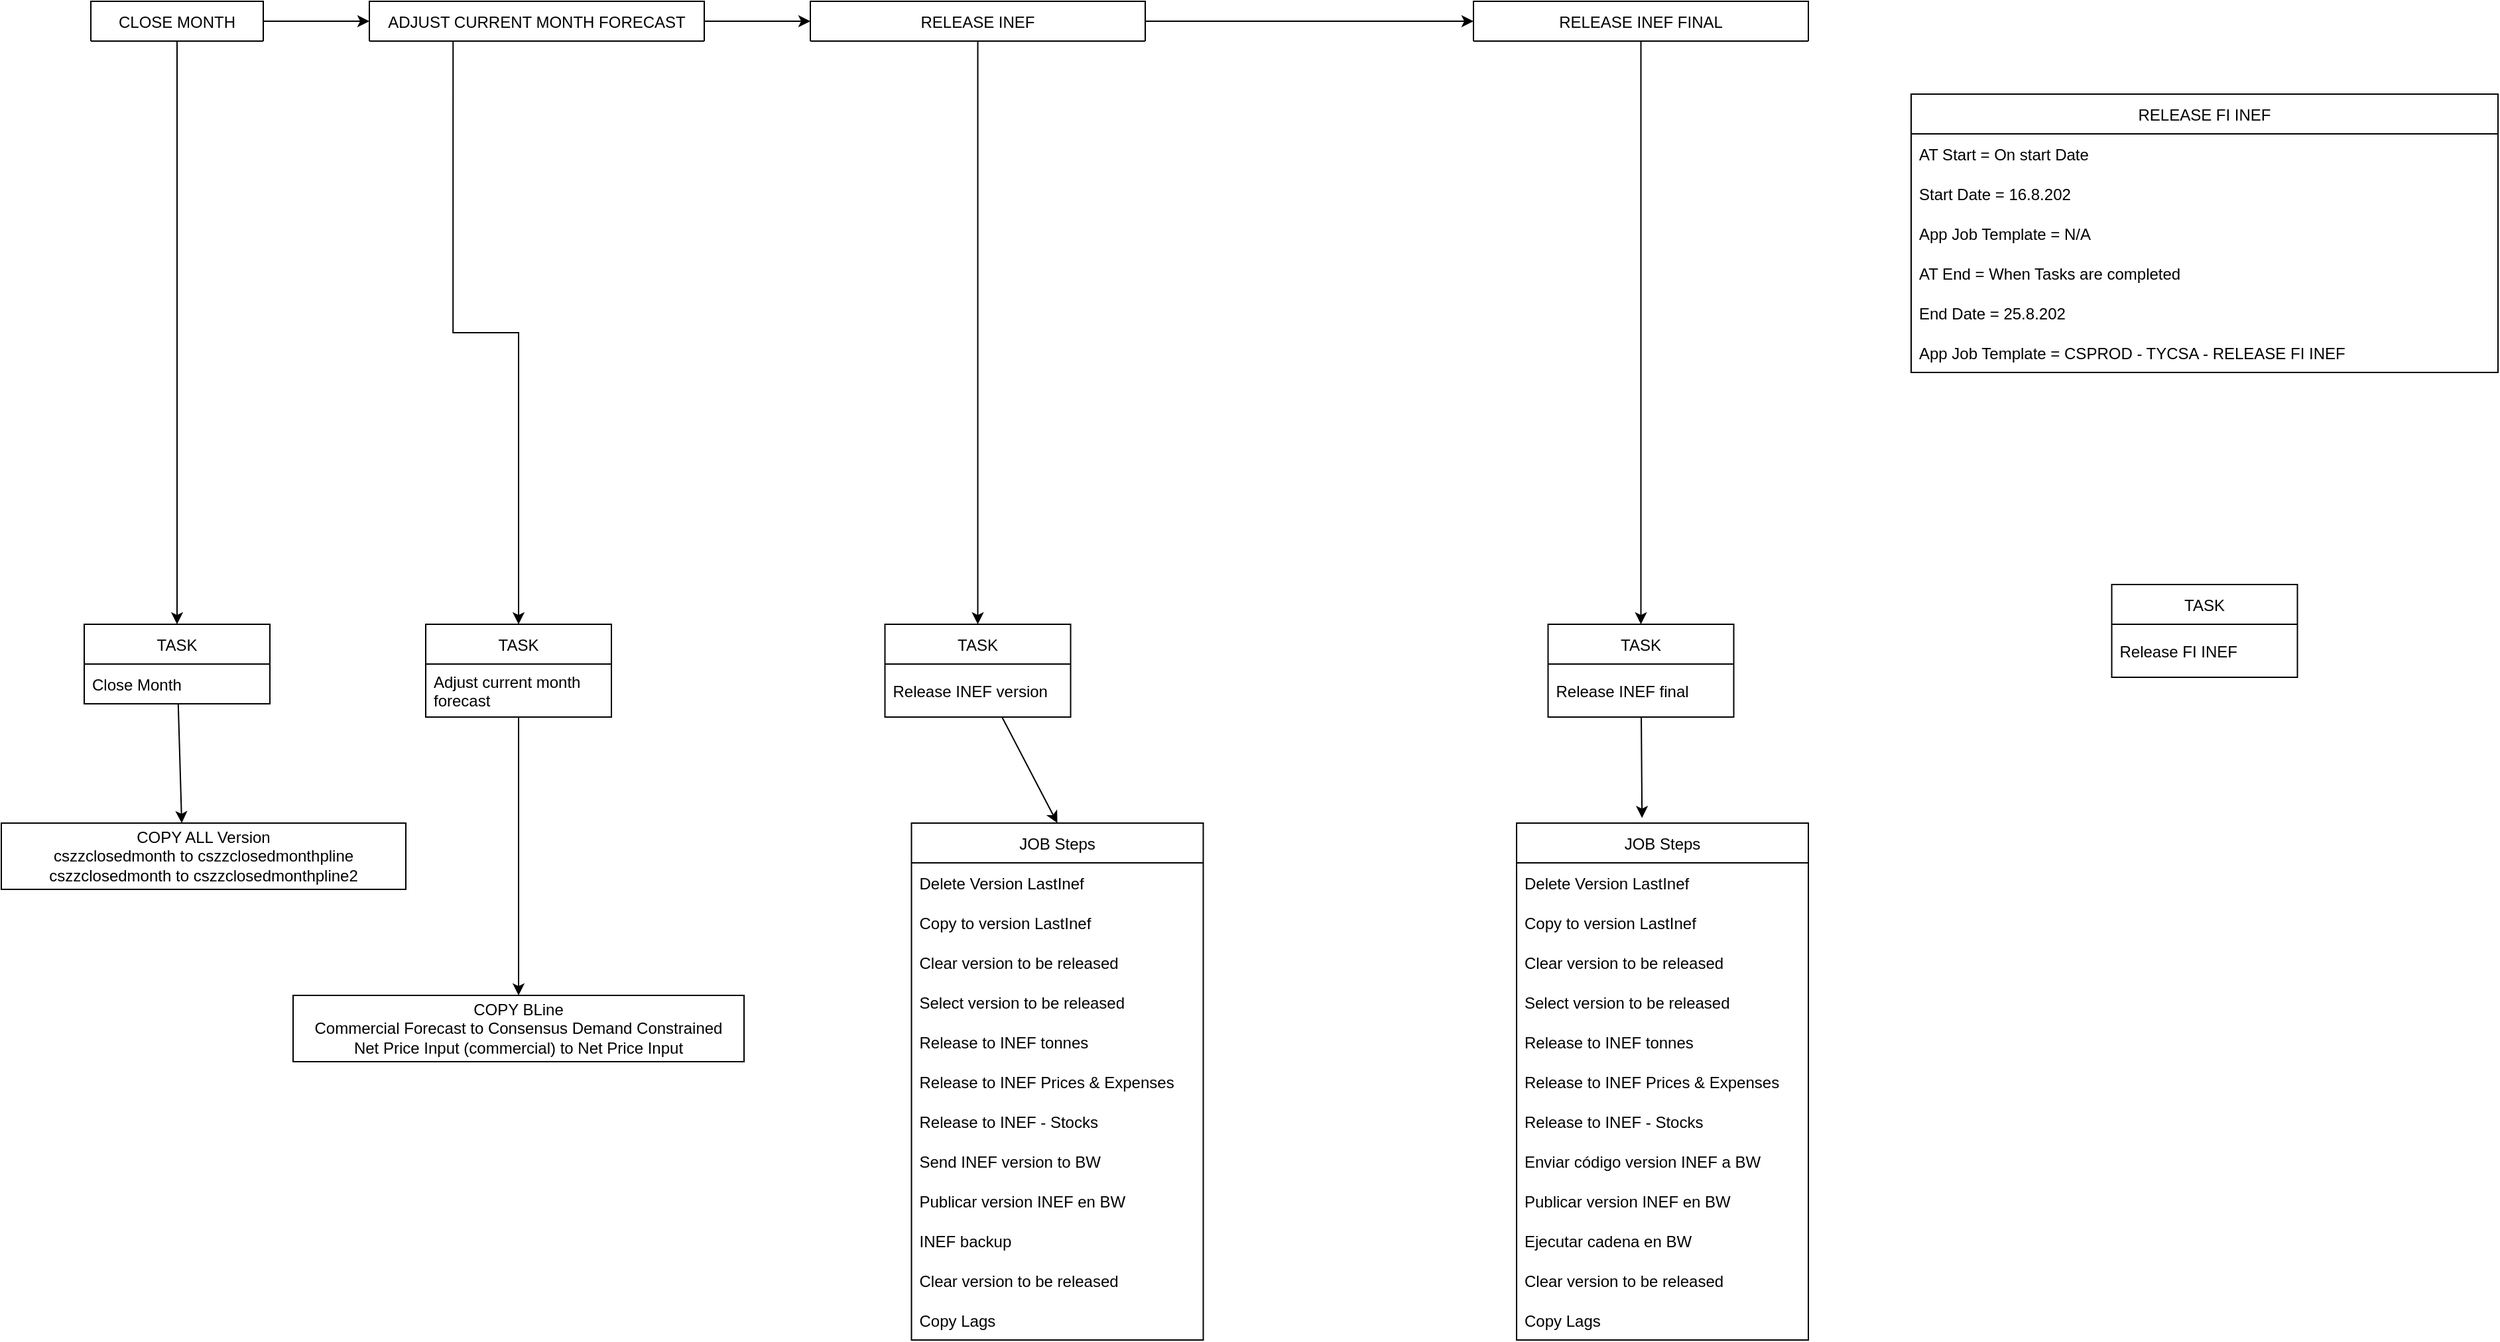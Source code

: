 <mxfile version="20.3.1" type="device"><diagram id="IsIGeIFpBF8-KVFA__dx" name="Página-1"><mxGraphModel dx="3080" dy="770" grid="1" gridSize="10" guides="1" tooltips="1" connect="1" arrows="1" fold="1" page="1" pageScale="1" pageWidth="827" pageHeight="1169" math="0" shadow="0"><root><mxCell id="0"/><mxCell id="1" parent="0"/><mxCell id="fGlH_KKCRGLDxlw9scHW-24" style="edgeStyle=orthogonalEdgeStyle;rounded=0;orthogonalLoop=1;jettySize=auto;html=1;exitX=0.5;exitY=1;exitDx=0;exitDy=0;entryX=0.5;entryY=0;entryDx=0;entryDy=0;" edge="1" parent="1" source="fGlH_KKCRGLDxlw9scHW-1" target="fGlH_KKCRGLDxlw9scHW-20"><mxGeometry relative="1" as="geometry"/></mxCell><mxCell id="fGlH_KKCRGLDxlw9scHW-33" value="" style="edgeStyle=orthogonalEdgeStyle;rounded=0;orthogonalLoop=1;jettySize=auto;html=1;" edge="1" parent="1" source="fGlH_KKCRGLDxlw9scHW-1" target="fGlH_KKCRGLDxlw9scHW-26"><mxGeometry relative="1" as="geometry"/></mxCell><mxCell id="fGlH_KKCRGLDxlw9scHW-1" value="CLOSE MONTH" style="swimlane;fontStyle=0;childLayout=stackLayout;horizontal=1;startSize=30;horizontalStack=0;resizeParent=1;resizeParentMax=0;resizeLast=0;collapsible=1;marginBottom=0;" vertex="1" collapsed="1" parent="1"><mxGeometry x="-1552.5" y="20" width="130" height="30" as="geometry"><mxRectangle x="40" y="80" width="330" height="210" as="alternateBounds"/></mxGeometry></mxCell><mxCell id="fGlH_KKCRGLDxlw9scHW-2" value="AT Start = On Start Date" style="text;strokeColor=none;fillColor=none;align=left;verticalAlign=middle;spacingLeft=4;spacingRight=4;overflow=hidden;points=[[0,0.5],[1,0.5]];portConstraint=eastwest;rotatable=0;" vertex="1" parent="fGlH_KKCRGLDxlw9scHW-1"><mxGeometry y="30" width="330" height="30" as="geometry"/></mxCell><mxCell id="fGlH_KKCRGLDxlw9scHW-6" value="Start Date = 01.9.202" style="text;strokeColor=none;fillColor=none;align=left;verticalAlign=middle;spacingLeft=4;spacingRight=4;overflow=hidden;points=[[0,0.5],[1,0.5]];portConstraint=eastwest;rotatable=0;" vertex="1" parent="fGlH_KKCRGLDxlw9scHW-1"><mxGeometry y="60" width="330" height="30" as="geometry"/></mxCell><mxCell id="fGlH_KKCRGLDxlw9scHW-5" value="App Job Template = N/A" style="text;strokeColor=none;fillColor=none;align=left;verticalAlign=middle;spacingLeft=4;spacingRight=4;overflow=hidden;points=[[0,0.5],[1,0.5]];portConstraint=eastwest;rotatable=0;" vertex="1" parent="fGlH_KKCRGLDxlw9scHW-1"><mxGeometry y="90" width="330" height="30" as="geometry"/></mxCell><mxCell id="fGlH_KKCRGLDxlw9scHW-3" value="AT End = When Tasks are completed" style="text;strokeColor=none;fillColor=none;align=left;verticalAlign=middle;spacingLeft=4;spacingRight=4;overflow=hidden;points=[[0,0.5],[1,0.5]];portConstraint=eastwest;rotatable=0;" vertex="1" parent="fGlH_KKCRGLDxlw9scHW-1"><mxGeometry y="120" width="330" height="30" as="geometry"/></mxCell><mxCell id="fGlH_KKCRGLDxlw9scHW-4" value="End Date = 03.8.202" style="text;strokeColor=none;fillColor=none;align=left;verticalAlign=middle;spacingLeft=4;spacingRight=4;overflow=hidden;points=[[0,0.5],[1,0.5]];portConstraint=eastwest;rotatable=0;" vertex="1" parent="fGlH_KKCRGLDxlw9scHW-1"><mxGeometry y="150" width="330" height="30" as="geometry"/></mxCell><mxCell id="fGlH_KKCRGLDxlw9scHW-7" value="App Job Template = CSPROD - TYCSA - CLOSE MONTH" style="text;strokeColor=none;fillColor=none;align=left;verticalAlign=middle;spacingLeft=4;spacingRight=4;overflow=hidden;points=[[0,0.5],[1,0.5]];portConstraint=eastwest;rotatable=0;" vertex="1" parent="fGlH_KKCRGLDxlw9scHW-1"><mxGeometry y="180" width="330" height="30" as="geometry"/></mxCell><mxCell id="fGlH_KKCRGLDxlw9scHW-16" value="COPY ALL Version&lt;br&gt;cszzclosedmonth to cszzclosedmonthpline&lt;br&gt;cszzclosedmonth to cszzclosedmonthpline2" style="whiteSpace=wrap;html=1;fontStyle=0;startSize=30;" vertex="1" parent="1"><mxGeometry x="-1620" y="640" width="305" height="50" as="geometry"/></mxCell><mxCell id="fGlH_KKCRGLDxlw9scHW-20" value="TASK" style="swimlane;fontStyle=0;childLayout=stackLayout;horizontal=1;startSize=30;horizontalStack=0;resizeParent=1;resizeParentMax=0;resizeLast=0;collapsible=1;marginBottom=0;" vertex="1" parent="1"><mxGeometry x="-1557.5" y="490" width="140" height="60" as="geometry"/></mxCell><mxCell id="fGlH_KKCRGLDxlw9scHW-21" value="Close Month" style="text;strokeColor=none;fillColor=none;align=left;verticalAlign=middle;spacingLeft=4;spacingRight=4;overflow=hidden;points=[[0,0.5],[1,0.5]];portConstraint=eastwest;rotatable=0;" vertex="1" parent="fGlH_KKCRGLDxlw9scHW-20"><mxGeometry y="30" width="140" height="30" as="geometry"/></mxCell><mxCell id="fGlH_KKCRGLDxlw9scHW-37" style="edgeStyle=orthogonalEdgeStyle;rounded=0;orthogonalLoop=1;jettySize=auto;html=1;exitX=0.25;exitY=1;exitDx=0;exitDy=0;" edge="1" parent="1" source="fGlH_KKCRGLDxlw9scHW-26" target="fGlH_KKCRGLDxlw9scHW-35"><mxGeometry relative="1" as="geometry"/></mxCell><mxCell id="fGlH_KKCRGLDxlw9scHW-46" value="" style="edgeStyle=orthogonalEdgeStyle;rounded=0;orthogonalLoop=1;jettySize=auto;html=1;" edge="1" parent="1" source="fGlH_KKCRGLDxlw9scHW-26" target="fGlH_KKCRGLDxlw9scHW-39"><mxGeometry relative="1" as="geometry"/></mxCell><mxCell id="fGlH_KKCRGLDxlw9scHW-26" value="ADJUST CURRENT MONTH FORECAST" style="swimlane;fontStyle=0;childLayout=stackLayout;horizontal=1;startSize=30;horizontalStack=0;resizeParent=1;resizeParentMax=0;resizeLast=0;collapsible=1;marginBottom=0;" vertex="1" collapsed="1" parent="1"><mxGeometry x="-1342.5" y="20" width="252.5" height="30" as="geometry"><mxRectangle x="-1342.5" y="20" width="442.5" height="210" as="alternateBounds"/></mxGeometry></mxCell><mxCell id="fGlH_KKCRGLDxlw9scHW-27" value="AT Start = When previous step is completed" style="text;strokeColor=none;fillColor=none;align=left;verticalAlign=middle;spacingLeft=4;spacingRight=4;overflow=hidden;points=[[0,0.5],[1,0.5]];portConstraint=eastwest;rotatable=0;" vertex="1" parent="fGlH_KKCRGLDxlw9scHW-26"><mxGeometry y="30" width="442.5" height="30" as="geometry"/></mxCell><mxCell id="fGlH_KKCRGLDxlw9scHW-28" value="Start Date = 06.8.202" style="text;strokeColor=none;fillColor=none;align=left;verticalAlign=middle;spacingLeft=4;spacingRight=4;overflow=hidden;points=[[0,0.5],[1,0.5]];portConstraint=eastwest;rotatable=0;" vertex="1" parent="fGlH_KKCRGLDxlw9scHW-26"><mxGeometry y="60" width="442.5" height="30" as="geometry"/></mxCell><mxCell id="fGlH_KKCRGLDxlw9scHW-29" value="App Job Template = N/A" style="text;strokeColor=none;fillColor=none;align=left;verticalAlign=middle;spacingLeft=4;spacingRight=4;overflow=hidden;points=[[0,0.5],[1,0.5]];portConstraint=eastwest;rotatable=0;" vertex="1" parent="fGlH_KKCRGLDxlw9scHW-26"><mxGeometry y="90" width="442.5" height="30" as="geometry"/></mxCell><mxCell id="fGlH_KKCRGLDxlw9scHW-30" value="AT End = When Tasks are completed" style="text;strokeColor=none;fillColor=none;align=left;verticalAlign=middle;spacingLeft=4;spacingRight=4;overflow=hidden;points=[[0,0.5],[1,0.5]];portConstraint=eastwest;rotatable=0;" vertex="1" parent="fGlH_KKCRGLDxlw9scHW-26"><mxGeometry y="120" width="442.5" height="30" as="geometry"/></mxCell><mxCell id="fGlH_KKCRGLDxlw9scHW-31" value="End Date = 08.8.202" style="text;strokeColor=none;fillColor=none;align=left;verticalAlign=middle;spacingLeft=4;spacingRight=4;overflow=hidden;points=[[0,0.5],[1,0.5]];portConstraint=eastwest;rotatable=0;" vertex="1" parent="fGlH_KKCRGLDxlw9scHW-26"><mxGeometry y="150" width="442.5" height="30" as="geometry"/></mxCell><mxCell id="fGlH_KKCRGLDxlw9scHW-32" value="App Job Template = CSPROD - TYCSA - COPY HIGH/LOW TO CONSTRAINED" style="text;strokeColor=none;fillColor=none;align=left;verticalAlign=middle;spacingLeft=4;spacingRight=4;overflow=hidden;points=[[0,0.5],[1,0.5]];portConstraint=eastwest;rotatable=0;" vertex="1" parent="fGlH_KKCRGLDxlw9scHW-26"><mxGeometry y="180" width="442.5" height="30" as="geometry"/></mxCell><mxCell id="fGlH_KKCRGLDxlw9scHW-35" value="TASK" style="swimlane;fontStyle=0;childLayout=stackLayout;horizontal=1;startSize=30;horizontalStack=0;resizeParent=1;resizeParentMax=0;resizeLast=0;collapsible=1;marginBottom=0;" vertex="1" parent="1"><mxGeometry x="-1300" y="490" width="140" height="70" as="geometry"/></mxCell><mxCell id="fGlH_KKCRGLDxlw9scHW-36" value="Adjust current month&#10;forecast" style="text;strokeColor=none;fillColor=none;align=left;verticalAlign=middle;spacingLeft=4;spacingRight=4;overflow=hidden;points=[[0,0.5],[1,0.5]];portConstraint=eastwest;rotatable=0;" vertex="1" parent="fGlH_KKCRGLDxlw9scHW-35"><mxGeometry y="30" width="140" height="40" as="geometry"/></mxCell><mxCell id="fGlH_KKCRGLDxlw9scHW-38" value="COPY BLine&lt;br&gt;Commercial Forecast to Consensus Demand Constrained&lt;br&gt;Net Price Input (commercial) to Net Price Input" style="whiteSpace=wrap;html=1;fontStyle=0;startSize=30;" vertex="1" parent="1"><mxGeometry x="-1400" y="770" width="340" height="50" as="geometry"/></mxCell><mxCell id="fGlH_KKCRGLDxlw9scHW-79" value="" style="edgeStyle=orthogonalEdgeStyle;rounded=0;orthogonalLoop=1;jettySize=auto;html=1;" edge="1" parent="1" source="fGlH_KKCRGLDxlw9scHW-39" target="fGlH_KKCRGLDxlw9scHW-72"><mxGeometry relative="1" as="geometry"/></mxCell><mxCell id="fGlH_KKCRGLDxlw9scHW-39" value="RELEASE INEF" style="swimlane;fontStyle=0;childLayout=stackLayout;horizontal=1;startSize=30;horizontalStack=0;resizeParent=1;resizeParentMax=0;resizeLast=0;collapsible=1;marginBottom=0;" vertex="1" collapsed="1" parent="1"><mxGeometry x="-1010" y="20" width="252.5" height="30" as="geometry"><mxRectangle x="-1010" y="20" width="442.5" height="210" as="alternateBounds"/></mxGeometry></mxCell><mxCell id="fGlH_KKCRGLDxlw9scHW-40" value="AT Start = When previous step is completed" style="text;strokeColor=none;fillColor=none;align=left;verticalAlign=middle;spacingLeft=4;spacingRight=4;overflow=hidden;points=[[0,0.5],[1,0.5]];portConstraint=eastwest;rotatable=0;" vertex="1" parent="fGlH_KKCRGLDxlw9scHW-39"><mxGeometry y="30" width="442.5" height="30" as="geometry"/></mxCell><mxCell id="fGlH_KKCRGLDxlw9scHW-41" value="Start Date = 09.8.202" style="text;strokeColor=none;fillColor=none;align=left;verticalAlign=middle;spacingLeft=4;spacingRight=4;overflow=hidden;points=[[0,0.5],[1,0.5]];portConstraint=eastwest;rotatable=0;" vertex="1" parent="fGlH_KKCRGLDxlw9scHW-39"><mxGeometry y="60" width="442.5" height="30" as="geometry"/></mxCell><mxCell id="fGlH_KKCRGLDxlw9scHW-42" value="App Job Template = N/A" style="text;strokeColor=none;fillColor=none;align=left;verticalAlign=middle;spacingLeft=4;spacingRight=4;overflow=hidden;points=[[0,0.5],[1,0.5]];portConstraint=eastwest;rotatable=0;" vertex="1" parent="fGlH_KKCRGLDxlw9scHW-39"><mxGeometry y="90" width="442.5" height="30" as="geometry"/></mxCell><mxCell id="fGlH_KKCRGLDxlw9scHW-43" value="AT End = When Tasks are completed" style="text;strokeColor=none;fillColor=none;align=left;verticalAlign=middle;spacingLeft=4;spacingRight=4;overflow=hidden;points=[[0,0.5],[1,0.5]];portConstraint=eastwest;rotatable=0;" vertex="1" parent="fGlH_KKCRGLDxlw9scHW-39"><mxGeometry y="120" width="442.5" height="30" as="geometry"/></mxCell><mxCell id="fGlH_KKCRGLDxlw9scHW-44" value="End Date = 10.8.202" style="text;strokeColor=none;fillColor=none;align=left;verticalAlign=middle;spacingLeft=4;spacingRight=4;overflow=hidden;points=[[0,0.5],[1,0.5]];portConstraint=eastwest;rotatable=0;" vertex="1" parent="fGlH_KKCRGLDxlw9scHW-39"><mxGeometry y="150" width="442.5" height="30" as="geometry"/></mxCell><mxCell id="fGlH_KKCRGLDxlw9scHW-45" value="App Job Template = CSPROD - TYCSA - RELEASE TO INEF" style="text;strokeColor=none;fillColor=none;align=left;verticalAlign=middle;spacingLeft=4;spacingRight=4;overflow=hidden;points=[[0,0.5],[1,0.5]];portConstraint=eastwest;rotatable=0;" vertex="1" parent="fGlH_KKCRGLDxlw9scHW-39"><mxGeometry y="180" width="442.5" height="30" as="geometry"/></mxCell><mxCell id="fGlH_KKCRGLDxlw9scHW-47" value="" style="endArrow=classic;html=1;rounded=0;" edge="1" parent="1" source="fGlH_KKCRGLDxlw9scHW-35" target="fGlH_KKCRGLDxlw9scHW-38"><mxGeometry width="50" height="50" relative="1" as="geometry"><mxPoint x="-1100" y="630" as="sourcePoint"/><mxPoint x="-1050" y="580" as="targetPoint"/></mxGeometry></mxCell><mxCell id="fGlH_KKCRGLDxlw9scHW-48" value="TASK" style="swimlane;fontStyle=0;childLayout=stackLayout;horizontal=1;startSize=30;horizontalStack=0;resizeParent=1;resizeParentMax=0;resizeLast=0;collapsible=1;marginBottom=0;" vertex="1" parent="1"><mxGeometry x="-953.75" y="490" width="140" height="70" as="geometry"><mxRectangle x="-953.75" y="490" width="70" height="30" as="alternateBounds"/></mxGeometry></mxCell><mxCell id="fGlH_KKCRGLDxlw9scHW-49" value="Release INEF version" style="text;strokeColor=none;fillColor=none;align=left;verticalAlign=middle;spacingLeft=4;spacingRight=4;overflow=hidden;points=[[0,0.5],[1,0.5]];portConstraint=eastwest;rotatable=0;" vertex="1" parent="fGlH_KKCRGLDxlw9scHW-48"><mxGeometry y="30" width="140" height="40" as="geometry"/></mxCell><mxCell id="fGlH_KKCRGLDxlw9scHW-50" value="" style="endArrow=classic;html=1;rounded=0;entryX=0.5;entryY=0;entryDx=0;entryDy=0;" edge="1" parent="1" source="fGlH_KKCRGLDxlw9scHW-39" target="fGlH_KKCRGLDxlw9scHW-48"><mxGeometry width="50" height="50" relative="1" as="geometry"><mxPoint x="-1100" y="380" as="sourcePoint"/><mxPoint x="-1050" y="330" as="targetPoint"/></mxGeometry></mxCell><mxCell id="fGlH_KKCRGLDxlw9scHW-52" value="JOB Steps" style="swimlane;fontStyle=0;childLayout=stackLayout;horizontal=1;startSize=30;horizontalStack=0;resizeParent=1;resizeParentMax=0;resizeLast=0;collapsible=1;marginBottom=0;" vertex="1" parent="1"><mxGeometry x="-933.75" y="640" width="220" height="390" as="geometry"><mxRectangle x="-933.75" y="640" width="100" height="30" as="alternateBounds"/></mxGeometry></mxCell><mxCell id="fGlH_KKCRGLDxlw9scHW-53" value="Delete Version LastInef" style="text;strokeColor=none;fillColor=none;align=left;verticalAlign=middle;spacingLeft=4;spacingRight=4;overflow=hidden;points=[[0,0.5],[1,0.5]];portConstraint=eastwest;rotatable=0;" vertex="1" parent="fGlH_KKCRGLDxlw9scHW-52"><mxGeometry y="30" width="220" height="30" as="geometry"/></mxCell><mxCell id="fGlH_KKCRGLDxlw9scHW-54" value="Copy to version LastInef" style="text;strokeColor=none;fillColor=none;align=left;verticalAlign=middle;spacingLeft=4;spacingRight=4;overflow=hidden;points=[[0,0.5],[1,0.5]];portConstraint=eastwest;rotatable=0;" vertex="1" parent="fGlH_KKCRGLDxlw9scHW-52"><mxGeometry y="60" width="220" height="30" as="geometry"/></mxCell><mxCell id="fGlH_KKCRGLDxlw9scHW-55" value="Clear version to be released" style="text;strokeColor=none;fillColor=none;align=left;verticalAlign=middle;spacingLeft=4;spacingRight=4;overflow=hidden;points=[[0,0.5],[1,0.5]];portConstraint=eastwest;rotatable=0;" vertex="1" parent="fGlH_KKCRGLDxlw9scHW-52"><mxGeometry y="90" width="220" height="30" as="geometry"/></mxCell><mxCell id="fGlH_KKCRGLDxlw9scHW-56" value="Select version to be released" style="text;strokeColor=none;fillColor=none;align=left;verticalAlign=middle;spacingLeft=4;spacingRight=4;overflow=hidden;points=[[0,0.5],[1,0.5]];portConstraint=eastwest;rotatable=0;" vertex="1" parent="fGlH_KKCRGLDxlw9scHW-52"><mxGeometry y="120" width="220" height="30" as="geometry"/></mxCell><mxCell id="fGlH_KKCRGLDxlw9scHW-57" value="Release to INEF tonnes" style="text;strokeColor=none;fillColor=none;align=left;verticalAlign=middle;spacingLeft=4;spacingRight=4;overflow=hidden;points=[[0,0.5],[1,0.5]];portConstraint=eastwest;rotatable=0;" vertex="1" parent="fGlH_KKCRGLDxlw9scHW-52"><mxGeometry y="150" width="220" height="30" as="geometry"/></mxCell><mxCell id="fGlH_KKCRGLDxlw9scHW-58" value="Release to INEF Prices &amp; Expenses" style="text;strokeColor=none;fillColor=none;align=left;verticalAlign=middle;spacingLeft=4;spacingRight=4;overflow=hidden;points=[[0,0.5],[1,0.5]];portConstraint=eastwest;rotatable=0;" vertex="1" parent="fGlH_KKCRGLDxlw9scHW-52"><mxGeometry y="180" width="220" height="30" as="geometry"/></mxCell><mxCell id="fGlH_KKCRGLDxlw9scHW-59" value="Release to INEF - Stocks" style="text;strokeColor=none;fillColor=none;align=left;verticalAlign=middle;spacingLeft=4;spacingRight=4;overflow=hidden;points=[[0,0.5],[1,0.5]];portConstraint=eastwest;rotatable=0;" vertex="1" parent="fGlH_KKCRGLDxlw9scHW-52"><mxGeometry y="210" width="220" height="30" as="geometry"/></mxCell><mxCell id="fGlH_KKCRGLDxlw9scHW-60" value="Send INEF version to BW" style="text;strokeColor=none;fillColor=none;align=left;verticalAlign=middle;spacingLeft=4;spacingRight=4;overflow=hidden;points=[[0,0.5],[1,0.5]];portConstraint=eastwest;rotatable=0;" vertex="1" parent="fGlH_KKCRGLDxlw9scHW-52"><mxGeometry y="240" width="220" height="30" as="geometry"/></mxCell><mxCell id="fGlH_KKCRGLDxlw9scHW-65" value="Publicar version INEF en BW" style="text;strokeColor=none;fillColor=none;align=left;verticalAlign=middle;spacingLeft=4;spacingRight=4;overflow=hidden;points=[[0,0.5],[1,0.5]];portConstraint=eastwest;rotatable=0;" vertex="1" parent="fGlH_KKCRGLDxlw9scHW-52"><mxGeometry y="270" width="220" height="30" as="geometry"/></mxCell><mxCell id="fGlH_KKCRGLDxlw9scHW-66" value="INEF backup" style="text;strokeColor=none;fillColor=none;align=left;verticalAlign=middle;spacingLeft=4;spacingRight=4;overflow=hidden;points=[[0,0.5],[1,0.5]];portConstraint=eastwest;rotatable=0;" vertex="1" parent="fGlH_KKCRGLDxlw9scHW-52"><mxGeometry y="300" width="220" height="30" as="geometry"/></mxCell><mxCell id="fGlH_KKCRGLDxlw9scHW-67" value="Clear version to be released" style="text;strokeColor=none;fillColor=none;align=left;verticalAlign=middle;spacingLeft=4;spacingRight=4;overflow=hidden;points=[[0,0.5],[1,0.5]];portConstraint=eastwest;rotatable=0;" vertex="1" parent="fGlH_KKCRGLDxlw9scHW-52"><mxGeometry y="330" width="220" height="30" as="geometry"/></mxCell><mxCell id="fGlH_KKCRGLDxlw9scHW-68" value="Copy Lags" style="text;strokeColor=none;fillColor=none;align=left;verticalAlign=middle;spacingLeft=4;spacingRight=4;overflow=hidden;points=[[0,0.5],[1,0.5]];portConstraint=eastwest;rotatable=0;" vertex="1" parent="fGlH_KKCRGLDxlw9scHW-52"><mxGeometry y="360" width="220" height="30" as="geometry"/></mxCell><mxCell id="fGlH_KKCRGLDxlw9scHW-69" value="" style="endArrow=classic;html=1;rounded=0;entryX=0.5;entryY=0;entryDx=0;entryDy=0;" edge="1" parent="1" source="fGlH_KKCRGLDxlw9scHW-48" target="fGlH_KKCRGLDxlw9scHW-52"><mxGeometry width="50" height="50" relative="1" as="geometry"><mxPoint x="-1100" y="690" as="sourcePoint"/><mxPoint x="-1050" y="640" as="targetPoint"/></mxGeometry></mxCell><mxCell id="fGlH_KKCRGLDxlw9scHW-71" value="" style="endArrow=classic;html=1;rounded=0;entryX=0.446;entryY=0;entryDx=0;entryDy=0;entryPerimeter=0;" edge="1" parent="1" source="fGlH_KKCRGLDxlw9scHW-20" target="fGlH_KKCRGLDxlw9scHW-16"><mxGeometry width="50" height="50" relative="1" as="geometry"><mxPoint x="-1100" y="690" as="sourcePoint"/><mxPoint x="-1050" y="640" as="targetPoint"/></mxGeometry></mxCell><mxCell id="fGlH_KKCRGLDxlw9scHW-72" value="RELEASE INEF FINAL" style="swimlane;fontStyle=0;childLayout=stackLayout;horizontal=1;startSize=30;horizontalStack=0;resizeParent=1;resizeParentMax=0;resizeLast=0;collapsible=1;marginBottom=0;" vertex="1" collapsed="1" parent="1"><mxGeometry x="-510" y="20" width="252.5" height="30" as="geometry"><mxRectangle x="-510" y="20" width="442.5" height="210" as="alternateBounds"/></mxGeometry></mxCell><mxCell id="fGlH_KKCRGLDxlw9scHW-73" value="AT Start = When previous step is completed" style="text;strokeColor=none;fillColor=none;align=left;verticalAlign=middle;spacingLeft=4;spacingRight=4;overflow=hidden;points=[[0,0.5],[1,0.5]];portConstraint=eastwest;rotatable=0;" vertex="1" parent="fGlH_KKCRGLDxlw9scHW-72"><mxGeometry y="30" width="442.5" height="30" as="geometry"/></mxCell><mxCell id="fGlH_KKCRGLDxlw9scHW-74" value="Start Date = 10.8.202" style="text;strokeColor=none;fillColor=none;align=left;verticalAlign=middle;spacingLeft=4;spacingRight=4;overflow=hidden;points=[[0,0.5],[1,0.5]];portConstraint=eastwest;rotatable=0;" vertex="1" parent="fGlH_KKCRGLDxlw9scHW-72"><mxGeometry y="60" width="442.5" height="30" as="geometry"/></mxCell><mxCell id="fGlH_KKCRGLDxlw9scHW-75" value="App Job Template = N/A" style="text;strokeColor=none;fillColor=none;align=left;verticalAlign=middle;spacingLeft=4;spacingRight=4;overflow=hidden;points=[[0,0.5],[1,0.5]];portConstraint=eastwest;rotatable=0;" vertex="1" parent="fGlH_KKCRGLDxlw9scHW-72"><mxGeometry y="90" width="442.5" height="30" as="geometry"/></mxCell><mxCell id="fGlH_KKCRGLDxlw9scHW-76" value="AT End = When Tasks are completed" style="text;strokeColor=none;fillColor=none;align=left;verticalAlign=middle;spacingLeft=4;spacingRight=4;overflow=hidden;points=[[0,0.5],[1,0.5]];portConstraint=eastwest;rotatable=0;" vertex="1" parent="fGlH_KKCRGLDxlw9scHW-72"><mxGeometry y="120" width="442.5" height="30" as="geometry"/></mxCell><mxCell id="fGlH_KKCRGLDxlw9scHW-77" value="End Date = 10.8.202" style="text;strokeColor=none;fillColor=none;align=left;verticalAlign=middle;spacingLeft=4;spacingRight=4;overflow=hidden;points=[[0,0.5],[1,0.5]];portConstraint=eastwest;rotatable=0;" vertex="1" parent="fGlH_KKCRGLDxlw9scHW-72"><mxGeometry y="150" width="442.5" height="30" as="geometry"/></mxCell><mxCell id="fGlH_KKCRGLDxlw9scHW-78" value="App Job Template = CSPROD - TYCSA - REDO INEF" style="text;strokeColor=none;fillColor=none;align=left;verticalAlign=middle;spacingLeft=4;spacingRight=4;overflow=hidden;points=[[0,0.5],[1,0.5]];portConstraint=eastwest;rotatable=0;" vertex="1" parent="fGlH_KKCRGLDxlw9scHW-72"><mxGeometry y="180" width="442.5" height="30" as="geometry"/></mxCell><mxCell id="fGlH_KKCRGLDxlw9scHW-80" value="TASK" style="swimlane;fontStyle=0;childLayout=stackLayout;horizontal=1;startSize=30;horizontalStack=0;resizeParent=1;resizeParentMax=0;resizeLast=0;collapsible=1;marginBottom=0;" vertex="1" parent="1"><mxGeometry x="-453.75" y="490" width="140" height="70" as="geometry"><mxRectangle x="-953.75" y="490" width="70" height="30" as="alternateBounds"/></mxGeometry></mxCell><mxCell id="fGlH_KKCRGLDxlw9scHW-81" value="Release INEF final" style="text;strokeColor=none;fillColor=none;align=left;verticalAlign=middle;spacingLeft=4;spacingRight=4;overflow=hidden;points=[[0,0.5],[1,0.5]];portConstraint=eastwest;rotatable=0;" vertex="1" parent="fGlH_KKCRGLDxlw9scHW-80"><mxGeometry y="30" width="140" height="40" as="geometry"/></mxCell><mxCell id="fGlH_KKCRGLDxlw9scHW-82" value="JOB Steps" style="swimlane;fontStyle=0;childLayout=stackLayout;horizontal=1;startSize=30;horizontalStack=0;resizeParent=1;resizeParentMax=0;resizeLast=0;collapsible=1;marginBottom=0;" vertex="1" parent="1"><mxGeometry x="-477.5" y="640" width="220" height="390" as="geometry"><mxRectangle x="-933.75" y="640" width="100" height="30" as="alternateBounds"/></mxGeometry></mxCell><mxCell id="fGlH_KKCRGLDxlw9scHW-83" value="Delete Version LastInef" style="text;strokeColor=none;fillColor=none;align=left;verticalAlign=middle;spacingLeft=4;spacingRight=4;overflow=hidden;points=[[0,0.5],[1,0.5]];portConstraint=eastwest;rotatable=0;" vertex="1" parent="fGlH_KKCRGLDxlw9scHW-82"><mxGeometry y="30" width="220" height="30" as="geometry"/></mxCell><mxCell id="fGlH_KKCRGLDxlw9scHW-84" value="Copy to version LastInef" style="text;strokeColor=none;fillColor=none;align=left;verticalAlign=middle;spacingLeft=4;spacingRight=4;overflow=hidden;points=[[0,0.5],[1,0.5]];portConstraint=eastwest;rotatable=0;" vertex="1" parent="fGlH_KKCRGLDxlw9scHW-82"><mxGeometry y="60" width="220" height="30" as="geometry"/></mxCell><mxCell id="fGlH_KKCRGLDxlw9scHW-85" value="Clear version to be released" style="text;strokeColor=none;fillColor=none;align=left;verticalAlign=middle;spacingLeft=4;spacingRight=4;overflow=hidden;points=[[0,0.5],[1,0.5]];portConstraint=eastwest;rotatable=0;" vertex="1" parent="fGlH_KKCRGLDxlw9scHW-82"><mxGeometry y="90" width="220" height="30" as="geometry"/></mxCell><mxCell id="fGlH_KKCRGLDxlw9scHW-86" value="Select version to be released" style="text;strokeColor=none;fillColor=none;align=left;verticalAlign=middle;spacingLeft=4;spacingRight=4;overflow=hidden;points=[[0,0.5],[1,0.5]];portConstraint=eastwest;rotatable=0;" vertex="1" parent="fGlH_KKCRGLDxlw9scHW-82"><mxGeometry y="120" width="220" height="30" as="geometry"/></mxCell><mxCell id="fGlH_KKCRGLDxlw9scHW-87" value="Release to INEF tonnes" style="text;strokeColor=none;fillColor=none;align=left;verticalAlign=middle;spacingLeft=4;spacingRight=4;overflow=hidden;points=[[0,0.5],[1,0.5]];portConstraint=eastwest;rotatable=0;" vertex="1" parent="fGlH_KKCRGLDxlw9scHW-82"><mxGeometry y="150" width="220" height="30" as="geometry"/></mxCell><mxCell id="fGlH_KKCRGLDxlw9scHW-88" value="Release to INEF Prices &amp; Expenses" style="text;strokeColor=none;fillColor=none;align=left;verticalAlign=middle;spacingLeft=4;spacingRight=4;overflow=hidden;points=[[0,0.5],[1,0.5]];portConstraint=eastwest;rotatable=0;" vertex="1" parent="fGlH_KKCRGLDxlw9scHW-82"><mxGeometry y="180" width="220" height="30" as="geometry"/></mxCell><mxCell id="fGlH_KKCRGLDxlw9scHW-89" value="Release to INEF - Stocks" style="text;strokeColor=none;fillColor=none;align=left;verticalAlign=middle;spacingLeft=4;spacingRight=4;overflow=hidden;points=[[0,0.5],[1,0.5]];portConstraint=eastwest;rotatable=0;" vertex="1" parent="fGlH_KKCRGLDxlw9scHW-82"><mxGeometry y="210" width="220" height="30" as="geometry"/></mxCell><mxCell id="fGlH_KKCRGLDxlw9scHW-90" value="Enviar código version INEF a BW" style="text;strokeColor=none;fillColor=none;align=left;verticalAlign=middle;spacingLeft=4;spacingRight=4;overflow=hidden;points=[[0,0.5],[1,0.5]];portConstraint=eastwest;rotatable=0;" vertex="1" parent="fGlH_KKCRGLDxlw9scHW-82"><mxGeometry y="240" width="220" height="30" as="geometry"/></mxCell><mxCell id="fGlH_KKCRGLDxlw9scHW-91" value="Publicar version INEF en BW" style="text;strokeColor=none;fillColor=none;align=left;verticalAlign=middle;spacingLeft=4;spacingRight=4;overflow=hidden;points=[[0,0.5],[1,0.5]];portConstraint=eastwest;rotatable=0;" vertex="1" parent="fGlH_KKCRGLDxlw9scHW-82"><mxGeometry y="270" width="220" height="30" as="geometry"/></mxCell><mxCell id="fGlH_KKCRGLDxlw9scHW-92" value="Ejecutar cadena en BW" style="text;strokeColor=none;fillColor=none;align=left;verticalAlign=middle;spacingLeft=4;spacingRight=4;overflow=hidden;points=[[0,0.5],[1,0.5]];portConstraint=eastwest;rotatable=0;" vertex="1" parent="fGlH_KKCRGLDxlw9scHW-82"><mxGeometry y="300" width="220" height="30" as="geometry"/></mxCell><mxCell id="fGlH_KKCRGLDxlw9scHW-93" value="Clear version to be released" style="text;strokeColor=none;fillColor=none;align=left;verticalAlign=middle;spacingLeft=4;spacingRight=4;overflow=hidden;points=[[0,0.5],[1,0.5]];portConstraint=eastwest;rotatable=0;" vertex="1" parent="fGlH_KKCRGLDxlw9scHW-82"><mxGeometry y="330" width="220" height="30" as="geometry"/></mxCell><mxCell id="fGlH_KKCRGLDxlw9scHW-94" value="Copy Lags" style="text;strokeColor=none;fillColor=none;align=left;verticalAlign=middle;spacingLeft=4;spacingRight=4;overflow=hidden;points=[[0,0.5],[1,0.5]];portConstraint=eastwest;rotatable=0;" vertex="1" parent="fGlH_KKCRGLDxlw9scHW-82"><mxGeometry y="360" width="220" height="30" as="geometry"/></mxCell><mxCell id="fGlH_KKCRGLDxlw9scHW-95" value="" style="endArrow=classic;html=1;rounded=0;exitX=0.5;exitY=1;exitDx=0;exitDy=0;entryX=0.5;entryY=0;entryDx=0;entryDy=0;" edge="1" parent="1" source="fGlH_KKCRGLDxlw9scHW-72" target="fGlH_KKCRGLDxlw9scHW-80"><mxGeometry width="50" height="50" relative="1" as="geometry"><mxPoint x="-600" y="370" as="sourcePoint"/><mxPoint x="-550" y="320" as="targetPoint"/></mxGeometry></mxCell><mxCell id="fGlH_KKCRGLDxlw9scHW-96" value="" style="endArrow=classic;html=1;rounded=0;entryX=0.43;entryY=-0.01;entryDx=0;entryDy=0;entryPerimeter=0;" edge="1" parent="1" source="fGlH_KKCRGLDxlw9scHW-80" target="fGlH_KKCRGLDxlw9scHW-82"><mxGeometry width="50" height="50" relative="1" as="geometry"><mxPoint x="-600" y="370" as="sourcePoint"/><mxPoint x="-550" y="320" as="targetPoint"/></mxGeometry></mxCell><mxCell id="fGlH_KKCRGLDxlw9scHW-97" value="RELEASE FI INEF" style="swimlane;fontStyle=0;childLayout=stackLayout;horizontal=1;startSize=30;horizontalStack=0;resizeParent=1;resizeParentMax=0;resizeLast=0;collapsible=1;marginBottom=0;" vertex="1" parent="1"><mxGeometry x="-180" y="90" width="442.5" height="210" as="geometry"><mxRectangle x="-180" y="90" width="252.5" height="30" as="alternateBounds"/></mxGeometry></mxCell><mxCell id="fGlH_KKCRGLDxlw9scHW-98" value="AT Start = On start Date" style="text;strokeColor=none;fillColor=none;align=left;verticalAlign=middle;spacingLeft=4;spacingRight=4;overflow=hidden;points=[[0,0.5],[1,0.5]];portConstraint=eastwest;rotatable=0;" vertex="1" parent="fGlH_KKCRGLDxlw9scHW-97"><mxGeometry y="30" width="442.5" height="30" as="geometry"/></mxCell><mxCell id="fGlH_KKCRGLDxlw9scHW-99" value="Start Date = 16.8.202" style="text;strokeColor=none;fillColor=none;align=left;verticalAlign=middle;spacingLeft=4;spacingRight=4;overflow=hidden;points=[[0,0.5],[1,0.5]];portConstraint=eastwest;rotatable=0;" vertex="1" parent="fGlH_KKCRGLDxlw9scHW-97"><mxGeometry y="60" width="442.5" height="30" as="geometry"/></mxCell><mxCell id="fGlH_KKCRGLDxlw9scHW-100" value="App Job Template = N/A" style="text;strokeColor=none;fillColor=none;align=left;verticalAlign=middle;spacingLeft=4;spacingRight=4;overflow=hidden;points=[[0,0.5],[1,0.5]];portConstraint=eastwest;rotatable=0;" vertex="1" parent="fGlH_KKCRGLDxlw9scHW-97"><mxGeometry y="90" width="442.5" height="30" as="geometry"/></mxCell><mxCell id="fGlH_KKCRGLDxlw9scHW-101" value="AT End = When Tasks are completed" style="text;strokeColor=none;fillColor=none;align=left;verticalAlign=middle;spacingLeft=4;spacingRight=4;overflow=hidden;points=[[0,0.5],[1,0.5]];portConstraint=eastwest;rotatable=0;" vertex="1" parent="fGlH_KKCRGLDxlw9scHW-97"><mxGeometry y="120" width="442.5" height="30" as="geometry"/></mxCell><mxCell id="fGlH_KKCRGLDxlw9scHW-102" value="End Date = 25.8.202" style="text;strokeColor=none;fillColor=none;align=left;verticalAlign=middle;spacingLeft=4;spacingRight=4;overflow=hidden;points=[[0,0.5],[1,0.5]];portConstraint=eastwest;rotatable=0;" vertex="1" parent="fGlH_KKCRGLDxlw9scHW-97"><mxGeometry y="150" width="442.5" height="30" as="geometry"/></mxCell><mxCell id="fGlH_KKCRGLDxlw9scHW-103" value="App Job Template = CSPROD - TYCSA - RELEASE FI INEF" style="text;strokeColor=none;fillColor=none;align=left;verticalAlign=middle;spacingLeft=4;spacingRight=4;overflow=hidden;points=[[0,0.5],[1,0.5]];portConstraint=eastwest;rotatable=0;" vertex="1" parent="fGlH_KKCRGLDxlw9scHW-97"><mxGeometry y="180" width="442.5" height="30" as="geometry"/></mxCell><mxCell id="fGlH_KKCRGLDxlw9scHW-104" value="TASK" style="swimlane;fontStyle=0;childLayout=stackLayout;horizontal=1;startSize=30;horizontalStack=0;resizeParent=1;resizeParentMax=0;resizeLast=0;collapsible=1;marginBottom=0;" vertex="1" parent="1"><mxGeometry x="-28.75" y="460" width="140" height="70" as="geometry"><mxRectangle x="-953.75" y="490" width="70" height="30" as="alternateBounds"/></mxGeometry></mxCell><mxCell id="fGlH_KKCRGLDxlw9scHW-105" value="Release FI INEF" style="text;strokeColor=none;fillColor=none;align=left;verticalAlign=middle;spacingLeft=4;spacingRight=4;overflow=hidden;points=[[0,0.5],[1,0.5]];portConstraint=eastwest;rotatable=0;" vertex="1" parent="fGlH_KKCRGLDxlw9scHW-104"><mxGeometry y="30" width="140" height="40" as="geometry"/></mxCell></root></mxGraphModel></diagram></mxfile>